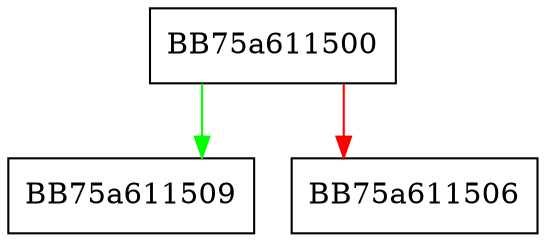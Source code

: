 digraph fcmp_latent_rec {
  node [shape="box"];
  graph [splines=ortho];
  BB75a611500 -> BB75a611509 [color="green"];
  BB75a611500 -> BB75a611506 [color="red"];
}